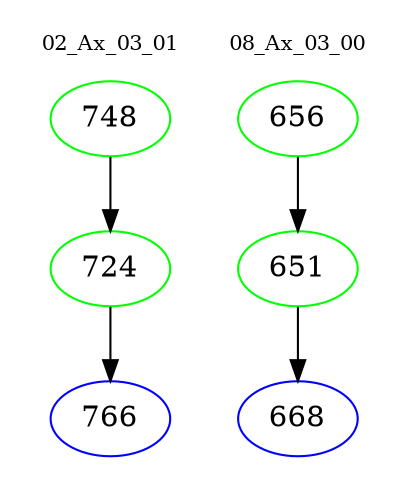 digraph{
subgraph cluster_0 {
color = white
label = "02_Ax_03_01";
fontsize=10;
T0_748 [label="748", color="green"]
T0_748 -> T0_724 [color="black"]
T0_724 [label="724", color="green"]
T0_724 -> T0_766 [color="black"]
T0_766 [label="766", color="blue"]
}
subgraph cluster_1 {
color = white
label = "08_Ax_03_00";
fontsize=10;
T1_656 [label="656", color="green"]
T1_656 -> T1_651 [color="black"]
T1_651 [label="651", color="green"]
T1_651 -> T1_668 [color="black"]
T1_668 [label="668", color="blue"]
}
}
